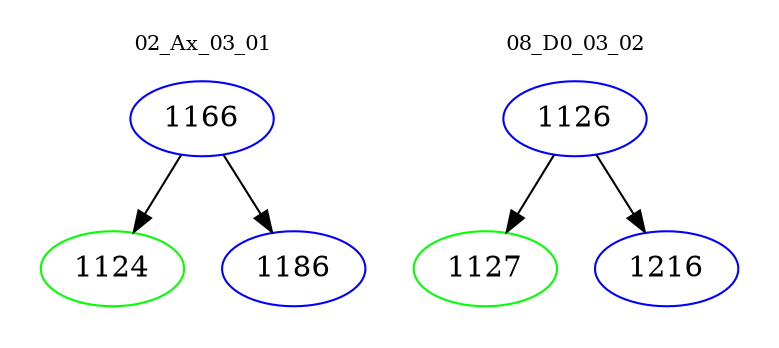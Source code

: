 digraph{
subgraph cluster_0 {
color = white
label = "02_Ax_03_01";
fontsize=10;
T0_1166 [label="1166", color="blue"]
T0_1166 -> T0_1124 [color="black"]
T0_1124 [label="1124", color="green"]
T0_1166 -> T0_1186 [color="black"]
T0_1186 [label="1186", color="blue"]
}
subgraph cluster_1 {
color = white
label = "08_D0_03_02";
fontsize=10;
T1_1126 [label="1126", color="blue"]
T1_1126 -> T1_1127 [color="black"]
T1_1127 [label="1127", color="green"]
T1_1126 -> T1_1216 [color="black"]
T1_1216 [label="1216", color="blue"]
}
}
